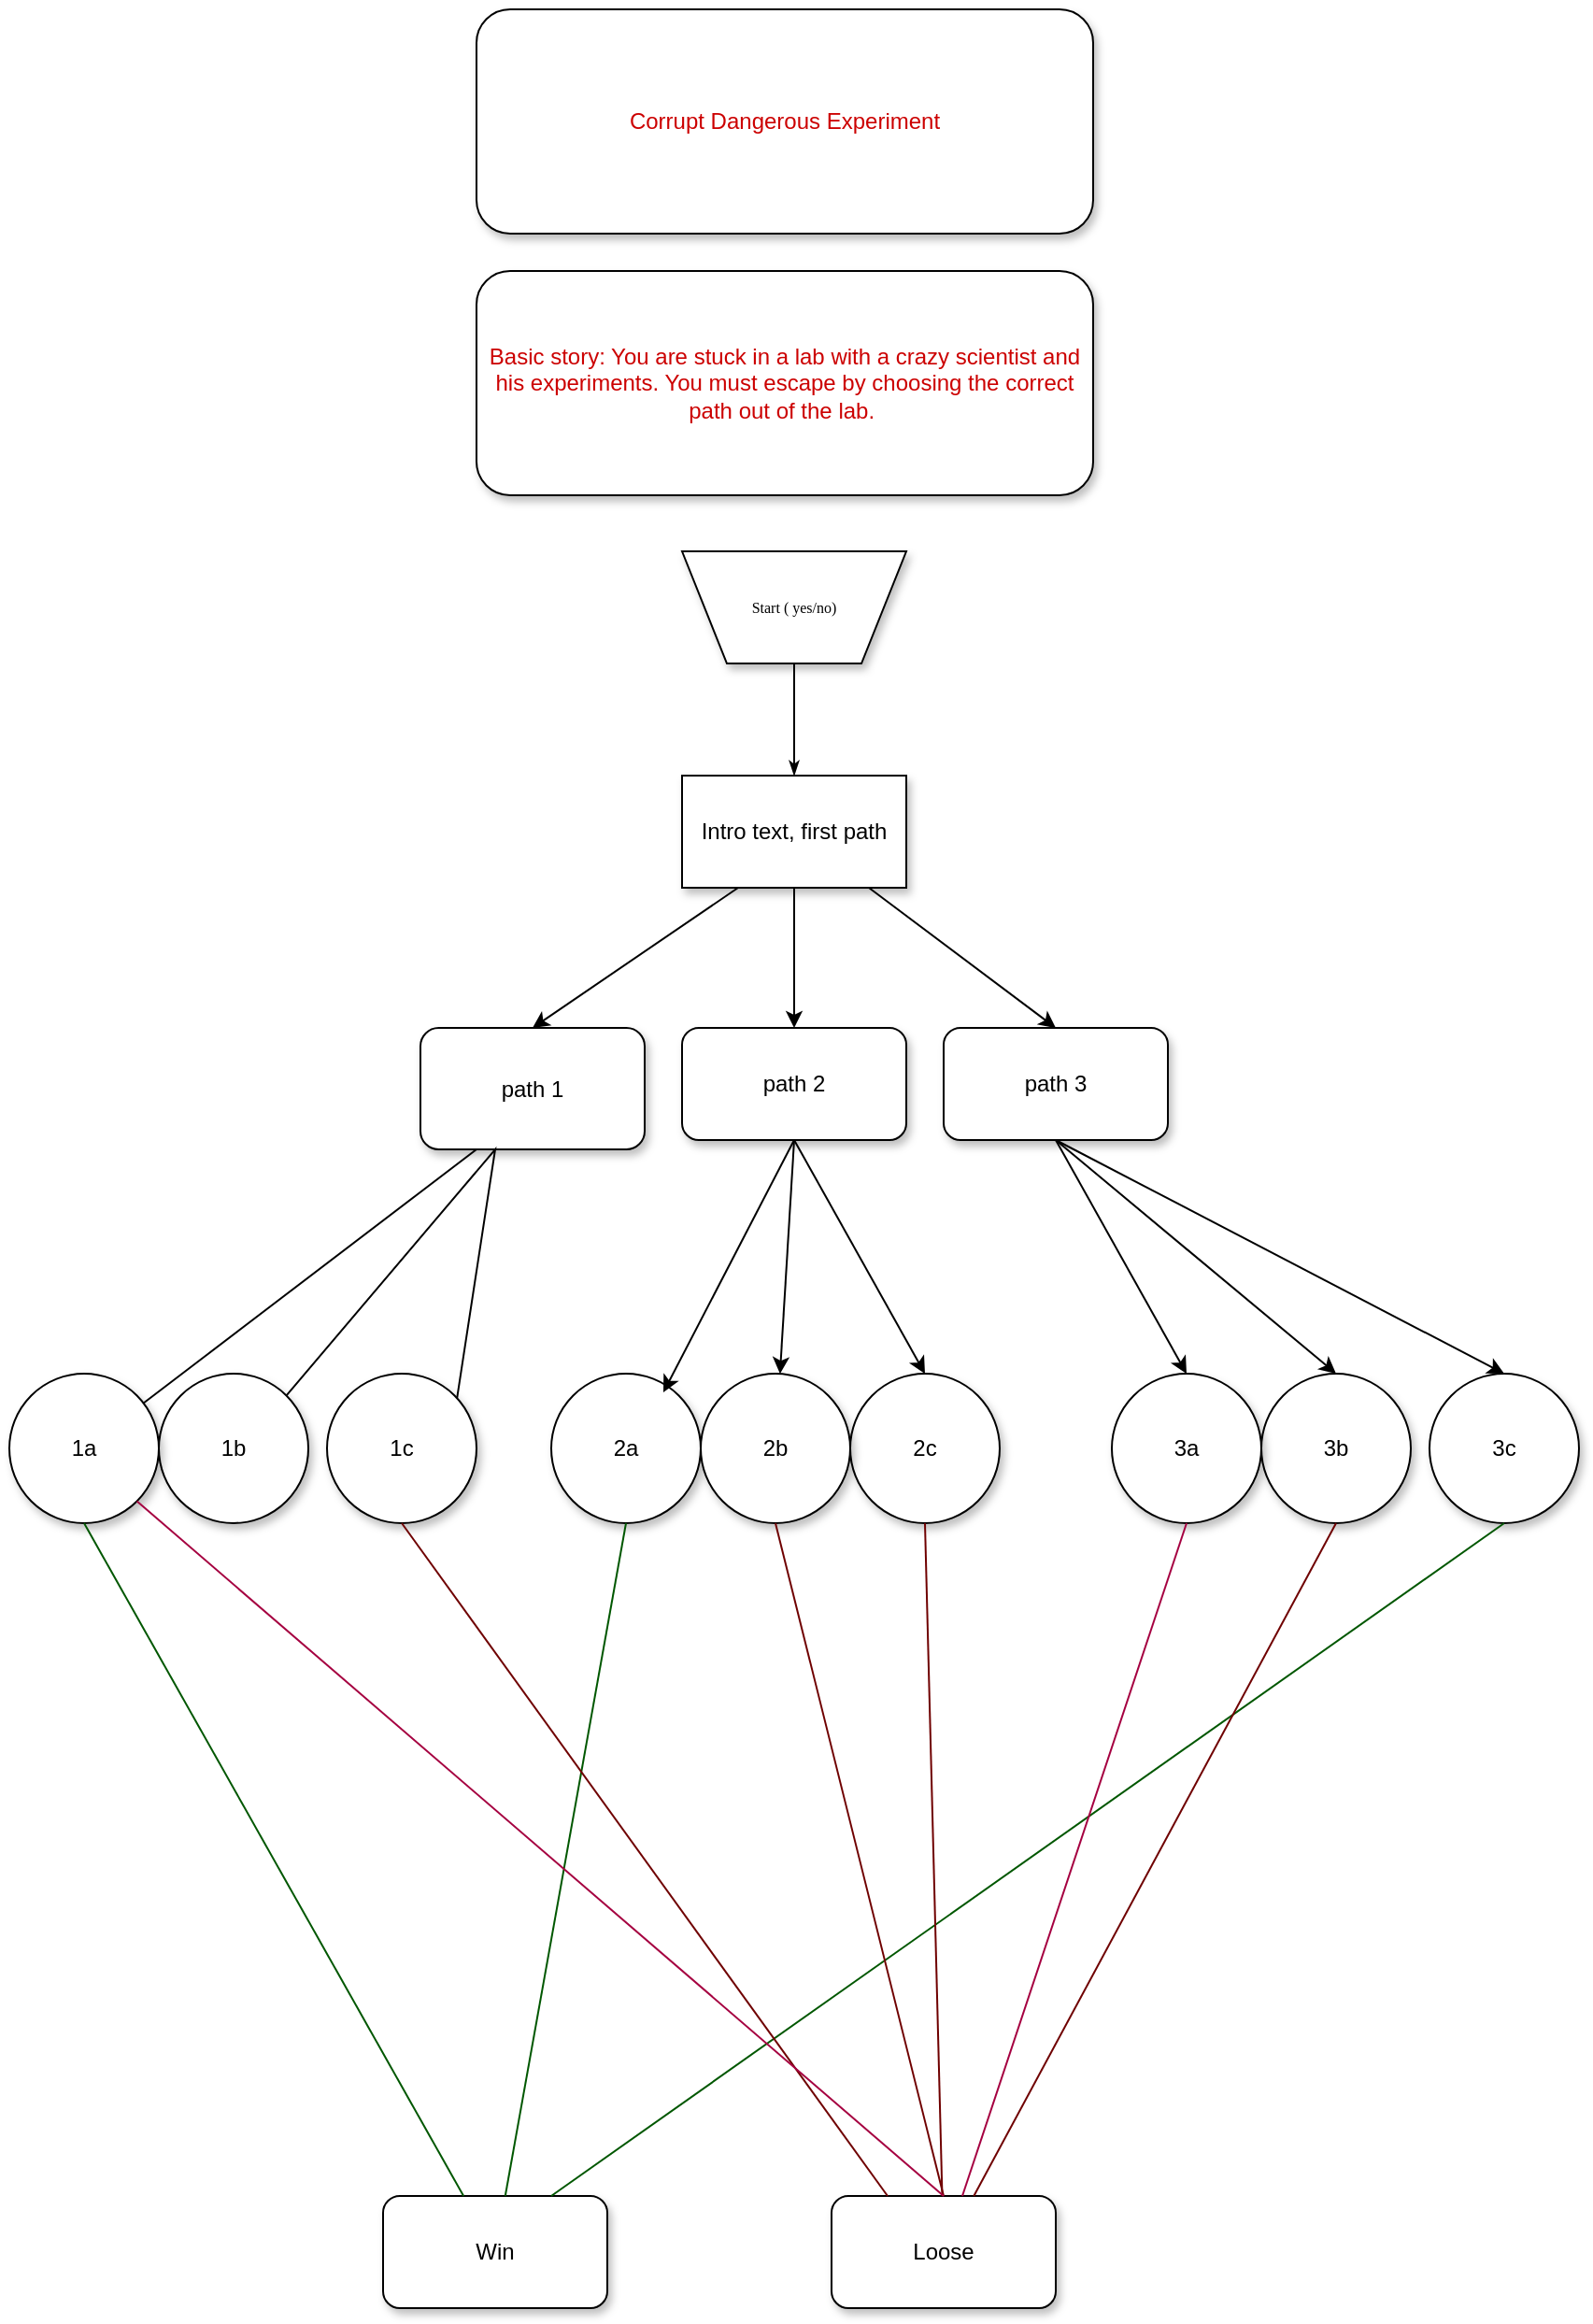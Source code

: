 <mxfile version="17.1.2" type="github">
  <diagram name="Page-1" id="edf60f1a-56cd-e834-aa8a-f176f3a09ee4">
    <mxGraphModel dx="2062" dy="2004" grid="1" gridSize="10" guides="1" tooltips="1" connect="1" arrows="1" fold="1" page="1" pageScale="1" pageWidth="1100" pageHeight="850" background="none" math="0" shadow="0">
      <root>
        <mxCell id="0" />
        <mxCell id="1" parent="0" />
        <mxCell id="60e70716793133e9-31" style="edgeStyle=orthogonalEdgeStyle;rounded=0;html=1;labelBackgroundColor=none;startSize=5;endArrow=classicThin;endFill=1;endSize=5;jettySize=auto;orthogonalLoop=1;strokeWidth=1;fontFamily=Verdana;fontSize=8" parent="1" source="60e70716793133e9-2" edge="1">
          <mxGeometry relative="1" as="geometry">
            <mxPoint x="570" y="-100" as="targetPoint" />
            <Array as="points">
              <mxPoint x="570" y="-110" />
            </Array>
          </mxGeometry>
        </mxCell>
        <mxCell id="60e70716793133e9-2" value="Start ( yes/no)" style="shape=trapezoid;whiteSpace=wrap;html=1;rounded=0;shadow=1;labelBackgroundColor=none;strokeWidth=1;fontFamily=Verdana;fontSize=8;align=center;flipV=1;" parent="1" vertex="1">
          <mxGeometry x="510" y="-220" width="120" height="60" as="geometry" />
        </mxCell>
        <mxCell id="3-9XB3UlxTxE3NfFyeRO-5" style="edgeStyle=orthogonalEdgeStyle;rounded=0;orthogonalLoop=1;jettySize=auto;html=1;exitX=0.5;exitY=1;exitDx=0;exitDy=0;" parent="1" source="3-9XB3UlxTxE3NfFyeRO-2" target="3-9XB3UlxTxE3NfFyeRO-6" edge="1">
          <mxGeometry relative="1" as="geometry">
            <mxPoint x="570" y="40" as="targetPoint" />
          </mxGeometry>
        </mxCell>
        <mxCell id="3-9XB3UlxTxE3NfFyeRO-2" value="Intro text, first path" style="rounded=0;whiteSpace=wrap;html=1;shadow=1;" parent="1" vertex="1">
          <mxGeometry x="510" y="-100" width="120" height="60" as="geometry" />
        </mxCell>
        <mxCell id="3-9XB3UlxTxE3NfFyeRO-3" value="" style="endArrow=classic;html=1;rounded=0;entryX=0.5;entryY=0;entryDx=0;entryDy=0;" parent="1" target="3-9XB3UlxTxE3NfFyeRO-7" edge="1">
          <mxGeometry width="50" height="50" relative="1" as="geometry">
            <mxPoint x="540" y="-40" as="sourcePoint" />
            <mxPoint x="470" y="40" as="targetPoint" />
          </mxGeometry>
        </mxCell>
        <mxCell id="3-9XB3UlxTxE3NfFyeRO-4" value="" style="endArrow=classic;html=1;rounded=0;entryX=0.5;entryY=0;entryDx=0;entryDy=0;" parent="1" target="3-9XB3UlxTxE3NfFyeRO-8" edge="1">
          <mxGeometry width="50" height="50" relative="1" as="geometry">
            <mxPoint x="610" y="-40" as="sourcePoint" />
            <mxPoint x="670" y="40" as="targetPoint" />
          </mxGeometry>
        </mxCell>
        <mxCell id="3-9XB3UlxTxE3NfFyeRO-6" value="path 2" style="rounded=1;whiteSpace=wrap;html=1;shadow=1;" parent="1" vertex="1">
          <mxGeometry x="510" y="35" width="120" height="60" as="geometry" />
        </mxCell>
        <mxCell id="3-9XB3UlxTxE3NfFyeRO-7" value="path 1" style="rounded=1;whiteSpace=wrap;html=1;shadow=1;" parent="1" vertex="1">
          <mxGeometry x="370" y="35" width="120" height="65" as="geometry" />
        </mxCell>
        <mxCell id="3-9XB3UlxTxE3NfFyeRO-8" value="path 3" style="rounded=1;whiteSpace=wrap;html=1;shadow=1;" parent="1" vertex="1">
          <mxGeometry x="650" y="35" width="120" height="60" as="geometry" />
        </mxCell>
        <mxCell id="3-9XB3UlxTxE3NfFyeRO-13" value="" style="endArrow=classic;html=1;rounded=0;exitX=1;exitY=0;exitDx=0;exitDy=0;" parent="1" source="3-9XB3UlxTxE3NfFyeRO-16" edge="1">
          <mxGeometry width="50" height="50" relative="1" as="geometry">
            <mxPoint x="240" y="238.35" as="sourcePoint" />
            <mxPoint x="387" y="250" as="targetPoint" />
            <Array as="points">
              <mxPoint x="410" y="100" />
            </Array>
          </mxGeometry>
        </mxCell>
        <mxCell id="3-9XB3UlxTxE3NfFyeRO-14" value="1c" style="ellipse;whiteSpace=wrap;html=1;aspect=fixed;shadow=1;" parent="1" vertex="1">
          <mxGeometry x="320" y="220" width="80" height="80" as="geometry" />
        </mxCell>
        <mxCell id="3-9XB3UlxTxE3NfFyeRO-16" value="1b" style="ellipse;whiteSpace=wrap;html=1;aspect=fixed;shadow=1;" parent="1" vertex="1">
          <mxGeometry x="230" y="220" width="80" height="80" as="geometry" />
        </mxCell>
        <mxCell id="3-9XB3UlxTxE3NfFyeRO-15" value="1a" style="ellipse;whiteSpace=wrap;html=1;aspect=fixed;shadow=1;" parent="1" vertex="1">
          <mxGeometry x="150" y="220" width="80" height="80" as="geometry" />
        </mxCell>
        <mxCell id="3-9XB3UlxTxE3NfFyeRO-17" value="" style="endArrow=none;html=1;rounded=0;exitX=0.25;exitY=1;exitDx=0;exitDy=0;" parent="1" source="3-9XB3UlxTxE3NfFyeRO-7" target="3-9XB3UlxTxE3NfFyeRO-15" edge="1">
          <mxGeometry width="50" height="50" relative="1" as="geometry">
            <mxPoint x="410" y="110" as="sourcePoint" />
            <mxPoint x="165.413" y="233.858" as="targetPoint" />
          </mxGeometry>
        </mxCell>
        <mxCell id="3-9XB3UlxTxE3NfFyeRO-18" value="2a" style="ellipse;whiteSpace=wrap;html=1;aspect=fixed;shadow=1;" parent="1" vertex="1">
          <mxGeometry x="440" y="220" width="80" height="80" as="geometry" />
        </mxCell>
        <mxCell id="3-9XB3UlxTxE3NfFyeRO-19" value="2c" style="ellipse;whiteSpace=wrap;html=1;aspect=fixed;shadow=1;" parent="1" vertex="1">
          <mxGeometry x="600" y="220" width="80" height="80" as="geometry" />
        </mxCell>
        <mxCell id="3-9XB3UlxTxE3NfFyeRO-20" value="2b" style="ellipse;whiteSpace=wrap;html=1;aspect=fixed;shadow=1;" parent="1" vertex="1">
          <mxGeometry x="520" y="220" width="80" height="80" as="geometry" />
        </mxCell>
        <mxCell id="3-9XB3UlxTxE3NfFyeRO-21" value="" style="endArrow=classic;html=1;rounded=0;exitX=0.5;exitY=1;exitDx=0;exitDy=0;" parent="1" source="3-9XB3UlxTxE3NfFyeRO-6" edge="1">
          <mxGeometry width="50" height="50" relative="1" as="geometry">
            <mxPoint x="460" y="270" as="sourcePoint" />
            <mxPoint x="500" y="230" as="targetPoint" />
          </mxGeometry>
        </mxCell>
        <mxCell id="3-9XB3UlxTxE3NfFyeRO-22" value="" style="endArrow=classic;html=1;rounded=0;exitX=0.5;exitY=1;exitDx=0;exitDy=0;" parent="1" source="3-9XB3UlxTxE3NfFyeRO-6" target="3-9XB3UlxTxE3NfFyeRO-20" edge="1">
          <mxGeometry width="50" height="50" relative="1" as="geometry">
            <mxPoint x="460" y="270" as="sourcePoint" />
            <mxPoint x="510" y="220" as="targetPoint" />
          </mxGeometry>
        </mxCell>
        <mxCell id="3-9XB3UlxTxE3NfFyeRO-23" value="" style="endArrow=classic;html=1;rounded=0;entryX=0.5;entryY=0;entryDx=0;entryDy=0;exitX=0.5;exitY=1;exitDx=0;exitDy=0;" parent="1" source="3-9XB3UlxTxE3NfFyeRO-6" target="3-9XB3UlxTxE3NfFyeRO-19" edge="1">
          <mxGeometry width="50" height="50" relative="1" as="geometry">
            <mxPoint x="460" y="270" as="sourcePoint" />
            <mxPoint x="510" y="220" as="targetPoint" />
          </mxGeometry>
        </mxCell>
        <mxCell id="3-9XB3UlxTxE3NfFyeRO-24" value="3c" style="ellipse;whiteSpace=wrap;html=1;aspect=fixed;shadow=1;" parent="1" vertex="1">
          <mxGeometry x="910" y="220" width="80" height="80" as="geometry" />
        </mxCell>
        <mxCell id="3-9XB3UlxTxE3NfFyeRO-25" value="3b" style="ellipse;whiteSpace=wrap;html=1;aspect=fixed;shadow=1;" parent="1" vertex="1">
          <mxGeometry x="820" y="220" width="80" height="80" as="geometry" />
        </mxCell>
        <mxCell id="3-9XB3UlxTxE3NfFyeRO-26" value="3a" style="ellipse;whiteSpace=wrap;html=1;aspect=fixed;shadow=1;" parent="1" vertex="1">
          <mxGeometry x="740" y="220" width="80" height="80" as="geometry" />
        </mxCell>
        <mxCell id="3-9XB3UlxTxE3NfFyeRO-27" value="" style="endArrow=classic;html=1;rounded=0;entryX=0.5;entryY=0;entryDx=0;entryDy=0;exitX=0.5;exitY=1;exitDx=0;exitDy=0;" parent="1" source="3-9XB3UlxTxE3NfFyeRO-8" target="3-9XB3UlxTxE3NfFyeRO-26" edge="1">
          <mxGeometry width="50" height="50" relative="1" as="geometry">
            <mxPoint x="690" y="110" as="sourcePoint" />
            <mxPoint x="650" y="220" as="targetPoint" />
          </mxGeometry>
        </mxCell>
        <mxCell id="3-9XB3UlxTxE3NfFyeRO-28" value="" style="endArrow=classic;html=1;rounded=0;entryX=0.5;entryY=0;entryDx=0;entryDy=0;exitX=0.5;exitY=1;exitDx=0;exitDy=0;" parent="1" source="3-9XB3UlxTxE3NfFyeRO-8" target="3-9XB3UlxTxE3NfFyeRO-25" edge="1">
          <mxGeometry width="50" height="50" relative="1" as="geometry">
            <mxPoint x="600" y="270" as="sourcePoint" />
            <mxPoint x="650" y="220" as="targetPoint" />
          </mxGeometry>
        </mxCell>
        <mxCell id="3-9XB3UlxTxE3NfFyeRO-29" value="" style="endArrow=classic;html=1;rounded=0;entryX=0.5;entryY=0;entryDx=0;entryDy=0;exitX=0.5;exitY=1;exitDx=0;exitDy=0;" parent="1" source="3-9XB3UlxTxE3NfFyeRO-8" target="3-9XB3UlxTxE3NfFyeRO-24" edge="1">
          <mxGeometry width="50" height="50" relative="1" as="geometry">
            <mxPoint x="600" y="270" as="sourcePoint" />
            <mxPoint x="650" y="220" as="targetPoint" />
          </mxGeometry>
        </mxCell>
        <mxCell id="3-9XB3UlxTxE3NfFyeRO-32" value="Loose" style="rounded=1;whiteSpace=wrap;html=1;shadow=1;" parent="1" vertex="1">
          <mxGeometry x="590" y="660" width="120" height="60" as="geometry" />
        </mxCell>
        <mxCell id="3-9XB3UlxTxE3NfFyeRO-33" value="Win" style="rounded=1;whiteSpace=wrap;html=1;shadow=1;" parent="1" vertex="1">
          <mxGeometry x="350" y="660" width="120" height="60" as="geometry" />
        </mxCell>
        <mxCell id="3-9XB3UlxTxE3NfFyeRO-56" value="" style="endArrow=none;html=1;rounded=0;entryX=0.5;entryY=1;entryDx=0;entryDy=0;fillColor=#008a00;strokeColor=#005700;exitX=0.75;exitY=0;exitDx=0;exitDy=0;" parent="1" source="3-9XB3UlxTxE3NfFyeRO-33" target="3-9XB3UlxTxE3NfFyeRO-24" edge="1">
          <mxGeometry width="50" height="50" relative="1" as="geometry">
            <mxPoint x="957.339" y="410.089" as="sourcePoint" />
            <mxPoint x="960" y="300" as="targetPoint" />
          </mxGeometry>
        </mxCell>
        <mxCell id="3-9XB3UlxTxE3NfFyeRO-58" value="" style="endArrow=none;html=1;rounded=0;fillColor=#a20025;strokeColor=#6F0000;" parent="1" source="3-9XB3UlxTxE3NfFyeRO-32" edge="1">
          <mxGeometry width="50" height="50" relative="1" as="geometry">
            <mxPoint x="647.339" y="410.089" as="sourcePoint" />
            <mxPoint x="640" y="300" as="targetPoint" />
          </mxGeometry>
        </mxCell>
        <mxCell id="3-9XB3UlxTxE3NfFyeRO-61" value="" style="endArrow=none;html=1;rounded=0;fontColor=#CC0000;fillColor=#008a00;strokeColor=#005700;" parent="1" target="3-9XB3UlxTxE3NfFyeRO-33" edge="1">
          <mxGeometry width="50" height="50" relative="1" as="geometry">
            <mxPoint x="480" y="300" as="sourcePoint" />
            <mxPoint x="487.339" y="410.089" as="targetPoint" />
          </mxGeometry>
        </mxCell>
        <mxCell id="3-9XB3UlxTxE3NfFyeRO-66" value="" style="endArrow=none;html=1;rounded=0;exitX=0.5;exitY=0;exitDx=0;exitDy=0;fillColor=#a20025;strokeColor=#6F0000;" parent="1" source="3-9XB3UlxTxE3NfFyeRO-32" edge="1">
          <mxGeometry width="50" height="50" relative="1" as="geometry">
            <mxPoint x="618" y="423.04" as="sourcePoint" />
            <mxPoint x="560" y="300" as="targetPoint" />
          </mxGeometry>
        </mxCell>
        <mxCell id="3-9XB3UlxTxE3NfFyeRO-70" value="" style="endArrow=none;html=1;rounded=0;fontColor=#CC0000;entryX=0.5;entryY=1;entryDx=0;entryDy=0;fillColor=#a20025;strokeColor=#6F0000;" parent="1" source="3-9XB3UlxTxE3NfFyeRO-32" target="3-9XB3UlxTxE3NfFyeRO-25" edge="1">
          <mxGeometry width="50" height="50" relative="1" as="geometry">
            <mxPoint x="870" y="430" as="sourcePoint" />
            <mxPoint x="750" y="300" as="targetPoint" />
          </mxGeometry>
        </mxCell>
        <mxCell id="3-9XB3UlxTxE3NfFyeRO-72" value="" style="endArrow=none;html=1;rounded=0;fontColor=#CC0000;entryX=0.5;entryY=1;entryDx=0;entryDy=0;fillColor=#d80073;strokeColor=#A50040;" parent="1" source="3-9XB3UlxTxE3NfFyeRO-32" target="3-9XB3UlxTxE3NfFyeRO-26" edge="1">
          <mxGeometry width="50" height="50" relative="1" as="geometry">
            <mxPoint x="787.339" y="410.089" as="sourcePoint" />
            <mxPoint x="750" y="300" as="targetPoint" />
          </mxGeometry>
        </mxCell>
        <mxCell id="3-9XB3UlxTxE3NfFyeRO-84" value="" style="endArrow=none;html=1;rounded=0;fontColor=#CC0000;entryX=0.5;entryY=1;entryDx=0;entryDy=0;fillColor=#a20025;strokeColor=#6F0000;exitX=0.25;exitY=0;exitDx=0;exitDy=0;" parent="1" source="3-9XB3UlxTxE3NfFyeRO-32" target="3-9XB3UlxTxE3NfFyeRO-14" edge="1">
          <mxGeometry width="50" height="50" relative="1" as="geometry">
            <mxPoint x="367.339" y="410.089" as="sourcePoint" />
            <mxPoint x="750" y="300" as="targetPoint" />
          </mxGeometry>
        </mxCell>
        <mxCell id="3-9XB3UlxTxE3NfFyeRO-90" value="" style="endArrow=none;html=1;rounded=0;fontColor=#CC0000;entryX=0.5;entryY=1;entryDx=0;entryDy=0;fillColor=#008a00;strokeColor=#005700;" parent="1" source="3-9XB3UlxTxE3NfFyeRO-33" target="3-9XB3UlxTxE3NfFyeRO-15" edge="1">
          <mxGeometry width="50" height="50" relative="1" as="geometry">
            <mxPoint x="209.871" y="411.237" as="sourcePoint" />
            <mxPoint x="750" y="300" as="targetPoint" />
          </mxGeometry>
        </mxCell>
        <mxCell id="3-9XB3UlxTxE3NfFyeRO-92" value="" style="endArrow=none;html=1;rounded=0;fontColor=#CC0000;entryX=1;entryY=1;entryDx=0;entryDy=0;fillColor=#d80073;strokeColor=#A50040;exitX=0.5;exitY=0;exitDx=0;exitDy=0;" parent="1" source="3-9XB3UlxTxE3NfFyeRO-32" target="3-9XB3UlxTxE3NfFyeRO-15" edge="1">
          <mxGeometry width="50" height="50" relative="1" as="geometry">
            <mxPoint x="342.636" y="420.824" as="sourcePoint" />
            <mxPoint x="670" y="300" as="targetPoint" />
          </mxGeometry>
        </mxCell>
        <mxCell id="3-9XB3UlxTxE3NfFyeRO-95" value="Corrupt Dangerous Experiment" style="rounded=1;whiteSpace=wrap;html=1;shadow=1;fontColor=#CC0000;" parent="1" vertex="1">
          <mxGeometry x="400" y="-510" width="330" height="120" as="geometry" />
        </mxCell>
        <mxCell id="3-9XB3UlxTxE3NfFyeRO-97" value="Basic story: You are stuck in a lab with a crazy scientist and his experiments. You must escape by choosing the correct path out of the lab.&amp;nbsp;" style="rounded=1;whiteSpace=wrap;html=1;shadow=1;fontColor=#CC0000;" parent="1" vertex="1">
          <mxGeometry x="400" y="-370" width="330" height="120" as="geometry" />
        </mxCell>
      </root>
    </mxGraphModel>
  </diagram>
</mxfile>
